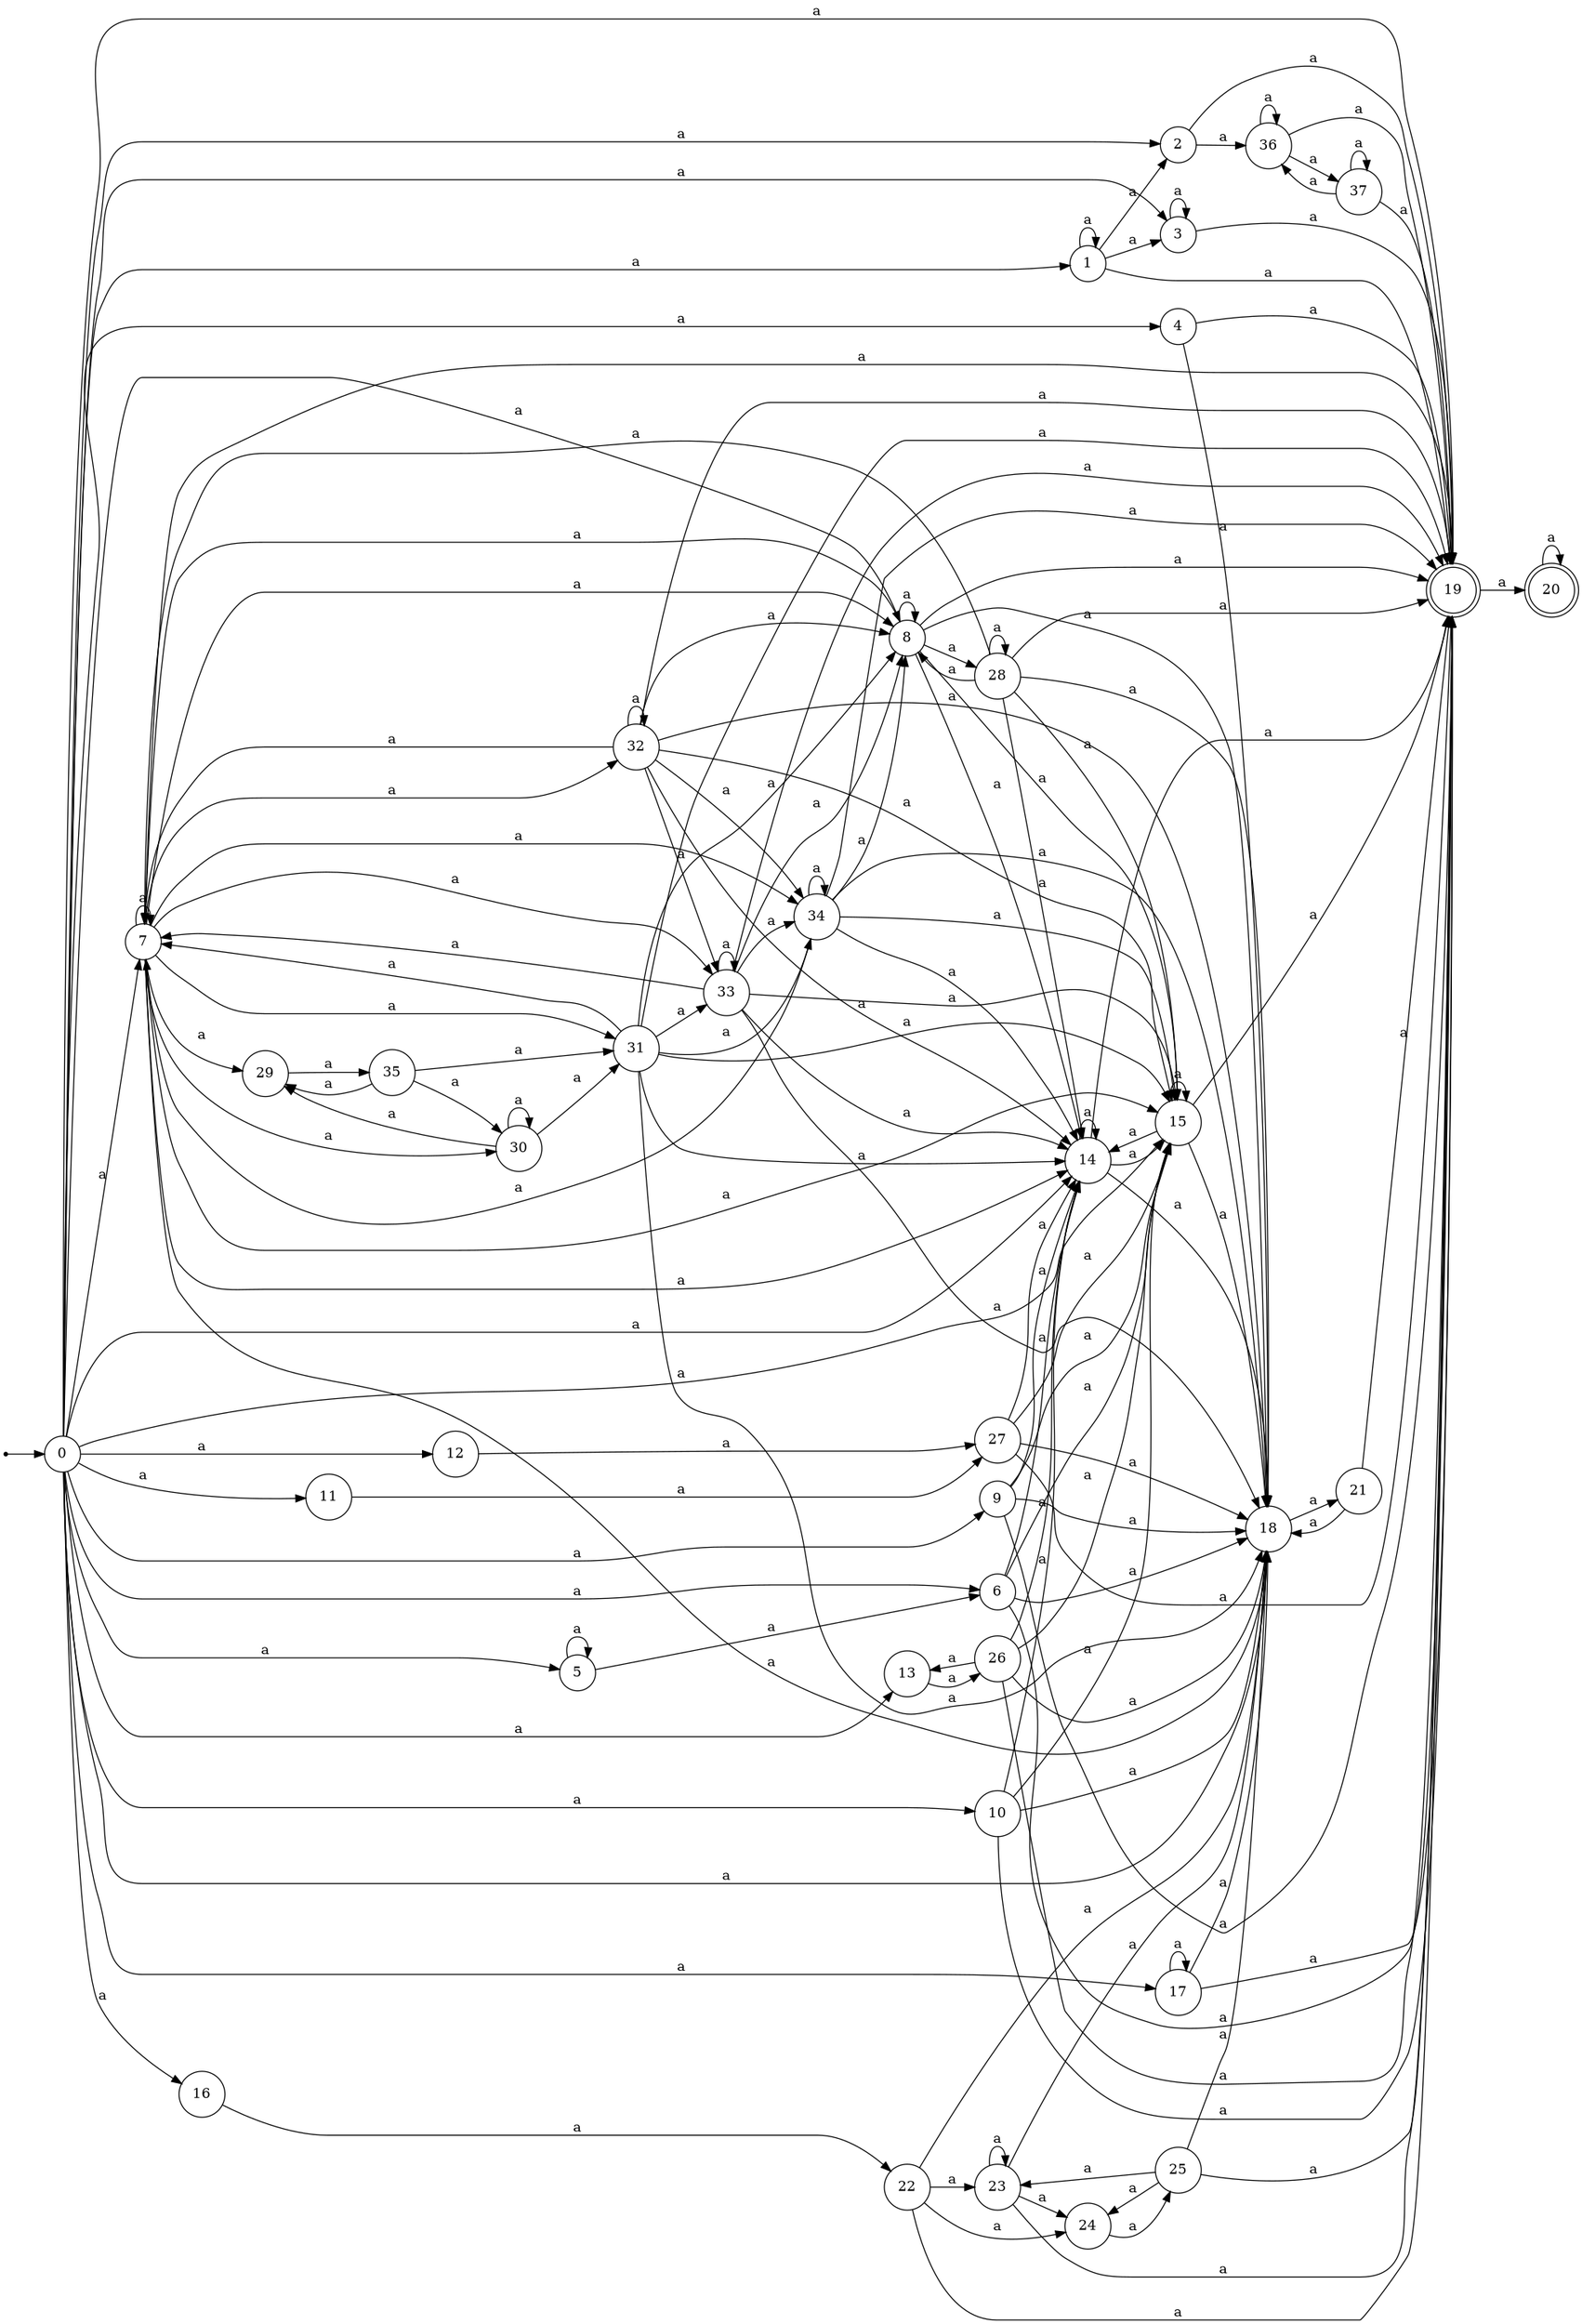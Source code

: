digraph finite_state_machine {
rankdir=LR;
size="20,20";
node [shape = point]; "dummy0"
node [shape = circle]; "0";
"dummy0" -> "0";
node [shape = circle]; "1";
node [shape = circle]; "2";
node [shape = circle]; "3";
node [shape = circle]; "4";
node [shape = circle]; "5";
node [shape = circle]; "6";
node [shape = circle]; "7";
node [shape = circle]; "8";
node [shape = circle]; "9";
node [shape = circle]; "10";
node [shape = circle]; "11";
node [shape = circle]; "12";
node [shape = circle]; "13";
node [shape = circle]; "14";
node [shape = circle]; "15";
node [shape = circle]; "16";
node [shape = circle]; "17";
node [shape = circle]; "18";
node [shape = doublecircle]; "19";node [shape = doublecircle]; "20";node [shape = circle]; "21";
node [shape = circle]; "22";
node [shape = circle]; "23";
node [shape = circle]; "24";
node [shape = circle]; "25";
node [shape = circle]; "26";
node [shape = circle]; "27";
node [shape = circle]; "28";
node [shape = circle]; "29";
node [shape = circle]; "30";
node [shape = circle]; "31";
node [shape = circle]; "32";
node [shape = circle]; "33";
node [shape = circle]; "34";
node [shape = circle]; "35";
node [shape = circle]; "36";
node [shape = circle]; "37";
"0" -> "1" [label = "a"];
 "0" -> "2" [label = "a"];
 "0" -> "3" [label = "a"];
 "0" -> "4" [label = "a"];
 "0" -> "5" [label = "a"];
 "0" -> "6" [label = "a"];
 "0" -> "7" [label = "a"];
 "0" -> "8" [label = "a"];
 "0" -> "9" [label = "a"];
 "0" -> "10" [label = "a"];
 "0" -> "11" [label = "a"];
 "0" -> "12" [label = "a"];
 "0" -> "13" [label = "a"];
 "0" -> "14" [label = "a"];
 "0" -> "15" [label = "a"];
 "0" -> "16" [label = "a"];
 "0" -> "17" [label = "a"];
 "0" -> "18" [label = "a"];
 "0" -> "19" [label = "a"];
 "19" -> "20" [label = "a"];
 "20" -> "20" [label = "a"];
 "18" -> "21" [label = "a"];
 "21" -> "18" [label = "a"];
 "21" -> "19" [label = "a"];
 "17" -> "17" [label = "a"];
 "17" -> "18" [label = "a"];
 "17" -> "19" [label = "a"];
 "16" -> "22" [label = "a"];
 "22" -> "24" [label = "a"];
 "22" -> "18" [label = "a"];
 "22" -> "19" [label = "a"];
 "22" -> "23" [label = "a"];
 "24" -> "25" [label = "a"];
 "25" -> "24" [label = "a"];
 "25" -> "18" [label = "a"];
 "25" -> "19" [label = "a"];
 "25" -> "23" [label = "a"];
 "23" -> "24" [label = "a"];
 "23" -> "18" [label = "a"];
 "23" -> "19" [label = "a"];
 "23" -> "23" [label = "a"];
 "15" -> "18" [label = "a"];
 "15" -> "19" [label = "a"];
 "15" -> "14" [label = "a"];
 "15" -> "15" [label = "a"];
 "14" -> "18" [label = "a"];
 "14" -> "19" [label = "a"];
 "14" -> "14" [label = "a"];
 "14" -> "15" [label = "a"];
 "13" -> "26" [label = "a"];
 "26" -> "18" [label = "a"];
 "26" -> "19" [label = "a"];
 "26" -> "13" [label = "a"];
 "26" -> "14" [label = "a"];
 "26" -> "15" [label = "a"];
 "12" -> "27" [label = "a"];
 "27" -> "18" [label = "a"];
 "27" -> "19" [label = "a"];
 "27" -> "14" [label = "a"];
 "27" -> "15" [label = "a"];
 "11" -> "27" [label = "a"];
 "10" -> "18" [label = "a"];
 "10" -> "19" [label = "a"];
 "10" -> "14" [label = "a"];
 "10" -> "15" [label = "a"];
 "9" -> "18" [label = "a"];
 "9" -> "19" [label = "a"];
 "9" -> "14" [label = "a"];
 "9" -> "15" [label = "a"];
 "8" -> "18" [label = "a"];
 "8" -> "19" [label = "a"];
 "8" -> "7" [label = "a"];
 "8" -> "8" [label = "a"];
 "8" -> "28" [label = "a"];
 "8" -> "14" [label = "a"];
 "8" -> "15" [label = "a"];
 "28" -> "18" [label = "a"];
 "28" -> "19" [label = "a"];
 "28" -> "7" [label = "a"];
 "28" -> "8" [label = "a"];
 "28" -> "28" [label = "a"];
 "28" -> "14" [label = "a"];
 "28" -> "15" [label = "a"];
 "7" -> "32" [label = "a"];
 "7" -> "33" [label = "a"];
 "7" -> "34" [label = "a"];
 "7" -> "7" [label = "a"];
 "7" -> "8" [label = "a"];
 "7" -> "14" [label = "a"];
 "7" -> "15" [label = "a"];
 "7" -> "18" [label = "a"];
 "7" -> "19" [label = "a"];
 "7" -> "29" [label = "a"];
 "7" -> "30" [label = "a"];
 "7" -> "31" [label = "a"];
 "34" -> "34" [label = "a"];
 "34" -> "18" [label = "a"];
 "34" -> "19" [label = "a"];
 "34" -> "7" [label = "a"];
 "34" -> "8" [label = "a"];
 "34" -> "14" [label = "a"];
 "34" -> "15" [label = "a"];
 "33" -> "33" [label = "a"];
 "33" -> "34" [label = "a"];
 "33" -> "7" [label = "a"];
 "33" -> "8" [label = "a"];
 "33" -> "14" [label = "a"];
 "33" -> "15" [label = "a"];
 "33" -> "18" [label = "a"];
 "33" -> "19" [label = "a"];
 "32" -> "32" [label = "a"];
 "32" -> "33" [label = "a"];
 "32" -> "34" [label = "a"];
 "32" -> "7" [label = "a"];
 "32" -> "8" [label = "a"];
 "32" -> "14" [label = "a"];
 "32" -> "15" [label = "a"];
 "32" -> "18" [label = "a"];
 "32" -> "19" [label = "a"];
 "31" -> "33" [label = "a"];
 "31" -> "34" [label = "a"];
 "31" -> "7" [label = "a"];
 "31" -> "8" [label = "a"];
 "31" -> "14" [label = "a"];
 "31" -> "15" [label = "a"];
 "31" -> "18" [label = "a"];
 "31" -> "19" [label = "a"];
 "30" -> "29" [label = "a"];
 "30" -> "30" [label = "a"];
 "30" -> "31" [label = "a"];
 "29" -> "35" [label = "a"];
 "35" -> "29" [label = "a"];
 "35" -> "30" [label = "a"];
 "35" -> "31" [label = "a"];
 "6" -> "18" [label = "a"];
 "6" -> "19" [label = "a"];
 "6" -> "14" [label = "a"];
 "6" -> "15" [label = "a"];
 "5" -> "5" [label = "a"];
 "5" -> "6" [label = "a"];
 "4" -> "18" [label = "a"];
 "4" -> "19" [label = "a"];
 "3" -> "19" [label = "a"];
 "3" -> "3" [label = "a"];
 "2" -> "19" [label = "a"];
 "2" -> "36" [label = "a"];
 "36" -> "19" [label = "a"];
 "36" -> "36" [label = "a"];
 "36" -> "37" [label = "a"];
 "37" -> "19" [label = "a"];
 "37" -> "36" [label = "a"];
 "37" -> "37" [label = "a"];
 "1" -> "19" [label = "a"];
 "1" -> "1" [label = "a"];
 "1" -> "2" [label = "a"];
 "1" -> "3" [label = "a"];
 }
